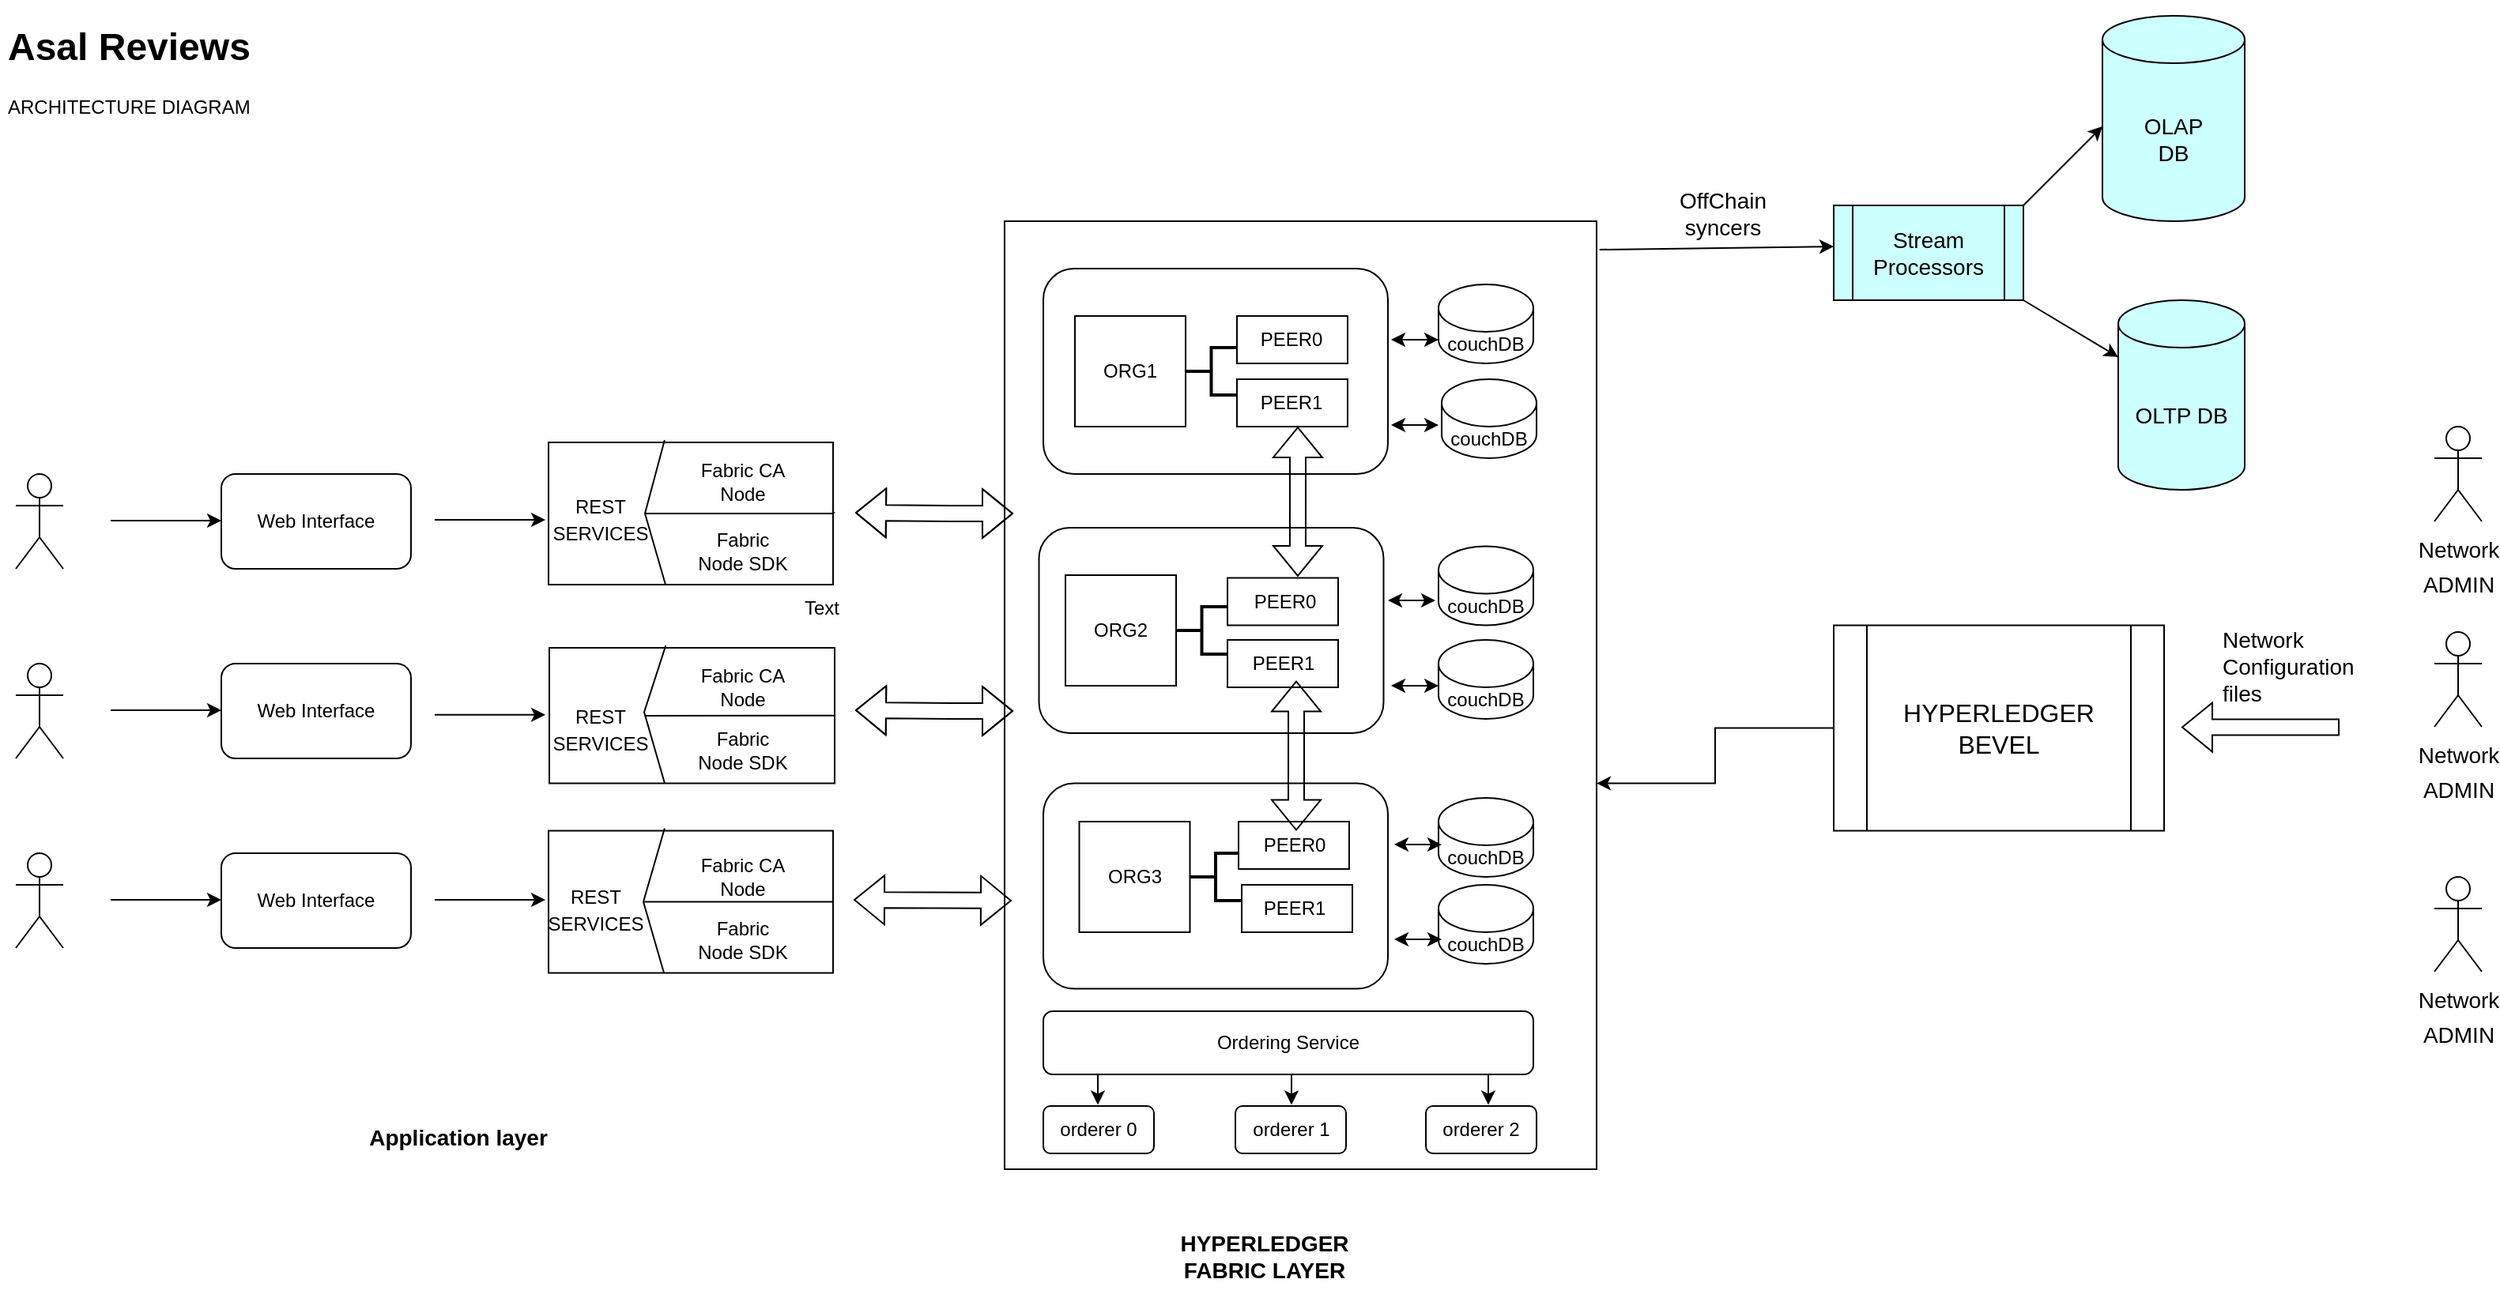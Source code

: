 <mxfile version="16.2.2" type="github"><diagram id="uq8QyC7G_WRT6ql26MZb" name="Page-1"><mxGraphModel dx="1298" dy="870" grid="1" gridSize="10" guides="1" tooltips="1" connect="1" arrows="1" fold="1" page="1" pageScale="1" pageWidth="827" pageHeight="1169" math="0" shadow="0"><root><mxCell id="0"/><mxCell id="1" parent="0"/><mxCell id="xQEdNveVrRsv9ieVC7Rr-1" value="" style="shape=umlActor;verticalLabelPosition=bottom;verticalAlign=top;html=1;outlineConnect=0;" vertex="1" parent="1"><mxGeometry x="50" y="300" width="30" height="60" as="geometry"/></mxCell><mxCell id="xQEdNveVrRsv9ieVC7Rr-2" value="" style="shape=umlActor;verticalLabelPosition=bottom;verticalAlign=top;html=1;outlineConnect=0;" vertex="1" parent="1"><mxGeometry x="50" y="420" width="30" height="60" as="geometry"/></mxCell><mxCell id="xQEdNveVrRsv9ieVC7Rr-3" value="" style="shape=umlActor;verticalLabelPosition=bottom;verticalAlign=top;html=1;outlineConnect=0;" vertex="1" parent="1"><mxGeometry x="50" y="540" width="30" height="60" as="geometry"/></mxCell><mxCell id="xQEdNveVrRsv9ieVC7Rr-4" value="Web Interface" style="rounded=1;whiteSpace=wrap;html=1;" vertex="1" parent="1"><mxGeometry x="180" y="300" width="120" height="60" as="geometry"/></mxCell><mxCell id="xQEdNveVrRsv9ieVC7Rr-5" value="Web Interface" style="rounded=1;whiteSpace=wrap;html=1;" vertex="1" parent="1"><mxGeometry x="180" y="420" width="120" height="60" as="geometry"/></mxCell><mxCell id="xQEdNveVrRsv9ieVC7Rr-6" value="Web Interface" style="rounded=1;whiteSpace=wrap;html=1;" vertex="1" parent="1"><mxGeometry x="180" y="540" width="120" height="60" as="geometry"/></mxCell><mxCell id="xQEdNveVrRsv9ieVC7Rr-7" value="" style="endArrow=classic;html=1;rounded=0;" edge="1" parent="1"><mxGeometry width="50" height="50" relative="1" as="geometry"><mxPoint x="110" y="329.5" as="sourcePoint"/><mxPoint x="180" y="329.5" as="targetPoint"/><Array as="points"><mxPoint x="150" y="329.5"/></Array></mxGeometry></mxCell><mxCell id="xQEdNveVrRsv9ieVC7Rr-8" value="" style="endArrow=classic;html=1;rounded=0;" edge="1" parent="1"><mxGeometry width="50" height="50" relative="1" as="geometry"><mxPoint x="110" y="569.5" as="sourcePoint"/><mxPoint x="180" y="569.5" as="targetPoint"/><Array as="points"><mxPoint x="150" y="569.5"/></Array></mxGeometry></mxCell><mxCell id="xQEdNveVrRsv9ieVC7Rr-9" value="" style="endArrow=classic;html=1;rounded=0;" edge="1" parent="1"><mxGeometry width="50" height="50" relative="1" as="geometry"><mxPoint x="110" y="449.5" as="sourcePoint"/><mxPoint x="180" y="449.5" as="targetPoint"/><Array as="points"><mxPoint x="150" y="449.5"/></Array></mxGeometry></mxCell><mxCell id="xQEdNveVrRsv9ieVC7Rr-10" value="" style="endArrow=classic;html=1;rounded=0;" edge="1" parent="1"><mxGeometry width="50" height="50" relative="1" as="geometry"><mxPoint x="315" y="329" as="sourcePoint"/><mxPoint x="385" y="329" as="targetPoint"/><Array as="points"/></mxGeometry></mxCell><mxCell id="xQEdNveVrRsv9ieVC7Rr-11" value="" style="endArrow=classic;html=1;rounded=0;" edge="1" parent="1"><mxGeometry width="50" height="50" relative="1" as="geometry"><mxPoint x="315" y="452.38" as="sourcePoint"/><mxPoint x="385" y="452.38" as="targetPoint"/><Array as="points"><mxPoint x="355" y="452.38"/></Array></mxGeometry></mxCell><mxCell id="xQEdNveVrRsv9ieVC7Rr-12" value="" style="endArrow=classic;html=1;rounded=0;" edge="1" parent="1"><mxGeometry width="50" height="50" relative="1" as="geometry"><mxPoint x="315" y="569.5" as="sourcePoint"/><mxPoint x="385" y="569.5" as="targetPoint"/><Array as="points"><mxPoint x="355" y="569.5"/></Array></mxGeometry></mxCell><mxCell id="xQEdNveVrRsv9ieVC7Rr-13" value="" style="rounded=0;whiteSpace=wrap;html=1;direction=south;" vertex="1" parent="1"><mxGeometry x="675.5" y="140" width="374.5" height="600" as="geometry"/></mxCell><mxCell id="xQEdNveVrRsv9ieVC7Rr-14" value="" style="rounded=1;whiteSpace=wrap;html=1;" vertex="1" parent="1"><mxGeometry x="700" y="170" width="218" height="130" as="geometry"/></mxCell><mxCell id="xQEdNveVrRsv9ieVC7Rr-15" value="" style="shape=flexArrow;endArrow=classic;startArrow=classic;html=1;rounded=0;" edge="1" parent="1"><mxGeometry width="100" height="100" relative="1" as="geometry"><mxPoint x="581" y="324.5" as="sourcePoint"/><mxPoint x="681" y="325" as="targetPoint"/><Array as="points"><mxPoint x="641" y="325"/></Array></mxGeometry></mxCell><mxCell id="xQEdNveVrRsv9ieVC7Rr-16" value="" style="shape=flexArrow;endArrow=classic;startArrow=classic;html=1;rounded=0;" edge="1" parent="1"><mxGeometry width="100" height="100" relative="1" as="geometry"><mxPoint x="580" y="569.5" as="sourcePoint"/><mxPoint x="680" y="570" as="targetPoint"/><Array as="points"/></mxGeometry></mxCell><mxCell id="xQEdNveVrRsv9ieVC7Rr-17" value="" style="shape=flexArrow;endArrow=classic;startArrow=classic;html=1;rounded=0;" edge="1" parent="1"><mxGeometry width="100" height="100" relative="1" as="geometry"><mxPoint x="581" y="449.5" as="sourcePoint"/><mxPoint x="681" y="450" as="targetPoint"/><Array as="points"><mxPoint x="641" y="450"/></Array></mxGeometry></mxCell><mxCell id="xQEdNveVrRsv9ieVC7Rr-18" value="&lt;h1&gt;Asal Reviews&lt;/h1&gt;&lt;p&gt;ARCHITECTURE DIAGRAM&lt;/p&gt;" style="text;html=1;strokeColor=none;fillColor=none;spacing=5;spacingTop=-20;whiteSpace=wrap;overflow=hidden;rounded=0;" vertex="1" parent="1"><mxGeometry x="40" y="10" width="190" height="80" as="geometry"/></mxCell><mxCell id="xQEdNveVrRsv9ieVC7Rr-19" value="&lt;font style=&quot;font-size: 14px&quot;&gt;&lt;b&gt;Application layer&lt;/b&gt;&lt;/font&gt;" style="text;html=1;strokeColor=none;fillColor=none;align=center;verticalAlign=middle;whiteSpace=wrap;rounded=0;" vertex="1" parent="1"><mxGeometry x="230" y="690" width="200" height="60" as="geometry"/></mxCell><mxCell id="xQEdNveVrRsv9ieVC7Rr-20" value="&lt;span style=&quot;font-size: 14px&quot;&gt;&lt;b&gt;HYPERLEDGER&lt;br&gt;FABRIC LAYER&lt;/b&gt;&lt;/span&gt;" style="text;html=1;strokeColor=none;fillColor=none;align=center;verticalAlign=middle;whiteSpace=wrap;rounded=0;" vertex="1" parent="1"><mxGeometry x="740" y="760" width="200" height="70" as="geometry"/></mxCell><mxCell id="xQEdNveVrRsv9ieVC7Rr-21" style="edgeStyle=orthogonalEdgeStyle;rounded=0;orthogonalLoop=1;jettySize=auto;html=1;fontSize=18;entryX=0.593;entryY=0;entryDx=0;entryDy=0;entryPerimeter=0;" edge="1" parent="1" source="xQEdNveVrRsv9ieVC7Rr-22" target="xQEdNveVrRsv9ieVC7Rr-13"><mxGeometry relative="1" as="geometry"><mxPoint x="1090" y="461" as="targetPoint"/></mxGeometry></mxCell><mxCell id="xQEdNveVrRsv9ieVC7Rr-22" value="&lt;font size=&quot;3&quot;&gt;HYPERLEDGER&lt;br&gt;BEVEL&lt;br&gt;&lt;/font&gt;" style="shape=process;whiteSpace=wrap;html=1;backgroundOutline=1;fontSize=14;" vertex="1" parent="1"><mxGeometry x="1200" y="395.77" width="209" height="130" as="geometry"/></mxCell><mxCell id="xQEdNveVrRsv9ieVC7Rr-23" value="&lt;font style=&quot;font-size: 14px&quot;&gt;Network&lt;br&gt;ADMIN&lt;/font&gt;" style="shape=umlActor;verticalLabelPosition=bottom;verticalAlign=top;html=1;outlineConnect=0;fontSize=18;" vertex="1" parent="1"><mxGeometry x="1580" y="555" width="30" height="60" as="geometry"/></mxCell><mxCell id="xQEdNveVrRsv9ieVC7Rr-24" value="&lt;font style=&quot;font-size: 14px&quot;&gt;Network&lt;br&gt;ADMIN&lt;/font&gt;" style="shape=umlActor;verticalLabelPosition=bottom;verticalAlign=top;html=1;outlineConnect=0;fontSize=18;" vertex="1" parent="1"><mxGeometry x="1580" y="400" width="30" height="60" as="geometry"/></mxCell><mxCell id="xQEdNveVrRsv9ieVC7Rr-25" value="&lt;font style=&quot;font-size: 14px&quot;&gt;Network&lt;br&gt;ADMIN&lt;/font&gt;" style="shape=umlActor;verticalLabelPosition=bottom;verticalAlign=top;html=1;outlineConnect=0;fontSize=18;" vertex="1" parent="1"><mxGeometry x="1580" y="270" width="30" height="60" as="geometry"/></mxCell><mxCell id="xQEdNveVrRsv9ieVC7Rr-26" value="" style="shape=flexArrow;endArrow=classic;html=1;rounded=0;fontSize=14;" edge="1" parent="1"><mxGeometry width="50" height="50" relative="1" as="geometry"><mxPoint x="1520" y="460.27" as="sourcePoint"/><mxPoint x="1420" y="460.27" as="targetPoint"/></mxGeometry></mxCell><mxCell id="xQEdNveVrRsv9ieVC7Rr-27" value="Network&#10;Configuration&#10;files" style="text;strokeColor=none;fillColor=none;align=left;verticalAlign=middle;spacingLeft=4;spacingRight=4;overflow=hidden;points=[[0,0.5],[1,0.5]];portConstraint=eastwest;rotatable=0;fontSize=14;" vertex="1" parent="1"><mxGeometry x="1440" y="395" width="100" height="50" as="geometry"/></mxCell><mxCell id="xQEdNveVrRsv9ieVC7Rr-28" value="" style="endArrow=classic;html=1;rounded=0;fontSize=14;exitX=0.03;exitY=-0.005;exitDx=0;exitDy=0;exitPerimeter=0;" edge="1" parent="1" source="xQEdNveVrRsv9ieVC7Rr-13"><mxGeometry width="50" height="50" relative="1" as="geometry"><mxPoint x="1150" y="200" as="sourcePoint"/><mxPoint x="1200" y="156" as="targetPoint"/></mxGeometry></mxCell><mxCell id="xQEdNveVrRsv9ieVC7Rr-29" value="OLAP&lt;br&gt;DB" style="shape=cylinder3;whiteSpace=wrap;html=1;boundedLbl=1;backgroundOutline=1;size=15;fontSize=14;fillColor=#CCFFFF;" vertex="1" parent="1"><mxGeometry x="1370" y="10" width="90" height="130" as="geometry"/></mxCell><mxCell id="xQEdNveVrRsv9ieVC7Rr-30" value="OffChain syncers" style="text;html=1;strokeColor=none;fillColor=none;align=center;verticalAlign=middle;whiteSpace=wrap;rounded=0;fontSize=14;" vertex="1" parent="1"><mxGeometry x="1100" y="120" width="60" height="30" as="geometry"/></mxCell><mxCell id="xQEdNveVrRsv9ieVC7Rr-31" value="" style="rounded=0;whiteSpace=wrap;html=1;" vertex="1" parent="1"><mxGeometry x="387" y="280" width="180" height="90" as="geometry"/></mxCell><mxCell id="xQEdNveVrRsv9ieVC7Rr-32" value="" style="endArrow=none;html=1;rounded=0;entryX=0.408;entryY=-0.017;entryDx=0;entryDy=0;entryPerimeter=0;" edge="1" parent="1" target="xQEdNveVrRsv9ieVC7Rr-31"><mxGeometry width="50" height="50" relative="1" as="geometry"><mxPoint x="461" y="370" as="sourcePoint"/><mxPoint x="438" y="310" as="targetPoint"/><Array as="points"><mxPoint x="448" y="325"/></Array></mxGeometry></mxCell><mxCell id="xQEdNveVrRsv9ieVC7Rr-33" value="" style="endArrow=none;html=1;rounded=0;fontSize=14;" edge="1" parent="1" source="xQEdNveVrRsv9ieVC7Rr-31"><mxGeometry width="50" height="50" relative="1" as="geometry"><mxPoint x="498" y="324.5" as="sourcePoint"/><mxPoint x="568" y="324.5" as="targetPoint"/></mxGeometry></mxCell><mxCell id="xQEdNveVrRsv9ieVC7Rr-34" value="" style="endArrow=none;html=1;rounded=0;fontSize=14;entryX=1;entryY=0.5;entryDx=0;entryDy=0;" edge="1" parent="1" target="xQEdNveVrRsv9ieVC7Rr-31"><mxGeometry width="50" height="50" relative="1" as="geometry"><mxPoint x="448" y="325" as="sourcePoint"/><mxPoint x="538" y="310" as="targetPoint"/></mxGeometry></mxCell><mxCell id="xQEdNveVrRsv9ieVC7Rr-35" value="" style="rounded=0;whiteSpace=wrap;html=1;" vertex="1" parent="1"><mxGeometry x="387" y="525.77" width="180" height="90" as="geometry"/></mxCell><mxCell id="xQEdNveVrRsv9ieVC7Rr-36" value="" style="endArrow=none;html=1;rounded=0;entryX=0.408;entryY=-0.017;entryDx=0;entryDy=0;entryPerimeter=0;" edge="1" parent="1" target="xQEdNveVrRsv9ieVC7Rr-35"><mxGeometry width="50" height="50" relative="1" as="geometry"><mxPoint x="460" y="615.77" as="sourcePoint"/><mxPoint x="437" y="555.77" as="targetPoint"/><Array as="points"><mxPoint x="447" y="570.77"/></Array></mxGeometry></mxCell><mxCell id="xQEdNveVrRsv9ieVC7Rr-37" value="" style="endArrow=none;html=1;rounded=0;fontSize=14;" edge="1" parent="1" source="xQEdNveVrRsv9ieVC7Rr-35"><mxGeometry width="50" height="50" relative="1" as="geometry"><mxPoint x="497" y="570.27" as="sourcePoint"/><mxPoint x="567" y="570.27" as="targetPoint"/></mxGeometry></mxCell><mxCell id="xQEdNveVrRsv9ieVC7Rr-38" value="" style="endArrow=none;html=1;rounded=0;fontSize=14;entryX=1;entryY=0.5;entryDx=0;entryDy=0;" edge="1" parent="1" target="xQEdNveVrRsv9ieVC7Rr-35"><mxGeometry width="50" height="50" relative="1" as="geometry"><mxPoint x="447" y="570.77" as="sourcePoint"/><mxPoint x="537" y="555.77" as="targetPoint"/></mxGeometry></mxCell><mxCell id="xQEdNveVrRsv9ieVC7Rr-39" value="" style="rounded=0;whiteSpace=wrap;html=1;" vertex="1" parent="1"><mxGeometry x="387.5" y="410" width="180.5" height="85.76" as="geometry"/></mxCell><mxCell id="xQEdNveVrRsv9ieVC7Rr-40" value="" style="endArrow=none;html=1;rounded=0;entryX=0.408;entryY=-0.017;entryDx=0;entryDy=0;entryPerimeter=0;" edge="1" parent="1" target="xQEdNveVrRsv9ieVC7Rr-39"><mxGeometry width="50" height="50" relative="1" as="geometry"><mxPoint x="460.5" y="495.76" as="sourcePoint"/><mxPoint x="437.5" y="435.76" as="targetPoint"/><Array as="points"><mxPoint x="447.5" y="450.76"/></Array></mxGeometry></mxCell><mxCell id="xQEdNveVrRsv9ieVC7Rr-41" value="" style="endArrow=none;html=1;rounded=0;fontSize=14;" edge="1" parent="1" source="xQEdNveVrRsv9ieVC7Rr-39"><mxGeometry width="50" height="50" relative="1" as="geometry"><mxPoint x="497.5" y="450.26" as="sourcePoint"/><mxPoint x="567.5" y="450.26" as="targetPoint"/></mxGeometry></mxCell><mxCell id="xQEdNveVrRsv9ieVC7Rr-42" value="" style="endArrow=none;html=1;rounded=0;fontSize=14;entryX=1;entryY=0.5;entryDx=0;entryDy=0;" edge="1" parent="1" target="xQEdNveVrRsv9ieVC7Rr-39"><mxGeometry width="50" height="50" relative="1" as="geometry"><mxPoint x="448" y="453" as="sourcePoint"/><mxPoint x="537.5" y="435.76" as="targetPoint"/></mxGeometry></mxCell><mxCell id="xQEdNveVrRsv9ieVC7Rr-43" value="Stream Processors" style="shape=process;whiteSpace=wrap;html=1;backgroundOutline=1;fontSize=14;fillColor=#CCFFFF;" vertex="1" parent="1"><mxGeometry x="1200" y="130" width="120" height="60" as="geometry"/></mxCell><mxCell id="xQEdNveVrRsv9ieVC7Rr-44" value="" style="endArrow=classic;html=1;rounded=0;fontSize=14;exitX=1;exitY=1;exitDx=0;exitDy=0;" edge="1" parent="1" source="xQEdNveVrRsv9ieVC7Rr-43" target="xQEdNveVrRsv9ieVC7Rr-45"><mxGeometry width="50" height="50" relative="1" as="geometry"><mxPoint x="1320" y="130" as="sourcePoint"/><mxPoint x="1370" y="80" as="targetPoint"/></mxGeometry></mxCell><mxCell id="xQEdNveVrRsv9ieVC7Rr-45" value="OLTP DB" style="shape=cylinder3;whiteSpace=wrap;html=1;boundedLbl=1;backgroundOutline=1;size=15;fontSize=14;fillColor=#CCFFFF;" vertex="1" parent="1"><mxGeometry x="1380" y="190" width="80" height="120" as="geometry"/></mxCell><mxCell id="xQEdNveVrRsv9ieVC7Rr-46" value="" style="endArrow=classic;html=1;rounded=0;fontSize=14;" edge="1" parent="1"><mxGeometry width="50" height="50" relative="1" as="geometry"><mxPoint x="1320" y="130" as="sourcePoint"/><mxPoint x="1370" y="80" as="targetPoint"/></mxGeometry></mxCell><mxCell id="xQEdNveVrRsv9ieVC7Rr-47" value="&lt;font style=&quot;font-size: 12px&quot;&gt;REST&lt;br&gt;SERVICES&lt;/font&gt;" style="text;html=1;strokeColor=none;fillColor=none;align=center;verticalAlign=middle;whiteSpace=wrap;rounded=0;fontSize=14;" vertex="1" parent="1"><mxGeometry x="390" y="313" width="60" height="30" as="geometry"/></mxCell><mxCell id="xQEdNveVrRsv9ieVC7Rr-48" value="&lt;font style=&quot;font-size: 12px&quot;&gt;REST&lt;br&gt;SERVICES&lt;/font&gt;" style="text;html=1;strokeColor=none;fillColor=none;align=center;verticalAlign=middle;whiteSpace=wrap;rounded=0;fontSize=14;" vertex="1" parent="1"><mxGeometry x="390" y="445.77" width="60" height="30" as="geometry"/></mxCell><mxCell id="xQEdNveVrRsv9ieVC7Rr-49" value="&lt;font style=&quot;font-size: 12px&quot;&gt;REST&lt;br&gt;SERVICES&lt;/font&gt;" style="text;html=1;strokeColor=none;fillColor=none;align=center;verticalAlign=middle;whiteSpace=wrap;rounded=0;fontSize=14;" vertex="1" parent="1"><mxGeometry x="387" y="560" width="60" height="30" as="geometry"/></mxCell><mxCell id="xQEdNveVrRsv9ieVC7Rr-50" value="Fabric CA Node" style="text;html=1;strokeColor=none;fillColor=none;align=center;verticalAlign=middle;whiteSpace=wrap;rounded=0;fontSize=12;" vertex="1" parent="1"><mxGeometry x="480" y="290" width="60" height="30" as="geometry"/></mxCell><mxCell id="xQEdNveVrRsv9ieVC7Rr-51" value="Fabric CA Node" style="text;html=1;strokeColor=none;fillColor=none;align=center;verticalAlign=middle;whiteSpace=wrap;rounded=0;fontSize=12;" vertex="1" parent="1"><mxGeometry x="480" y="540" width="60" height="30" as="geometry"/></mxCell><mxCell id="xQEdNveVrRsv9ieVC7Rr-52" value="Fabric CA Node" style="text;html=1;strokeColor=none;fillColor=none;align=center;verticalAlign=middle;whiteSpace=wrap;rounded=0;fontSize=12;" vertex="1" parent="1"><mxGeometry x="480" y="420" width="60" height="30" as="geometry"/></mxCell><mxCell id="xQEdNveVrRsv9ieVC7Rr-53" value="Fabric Node SDK" style="text;html=1;strokeColor=none;fillColor=none;align=center;verticalAlign=middle;whiteSpace=wrap;rounded=0;fontSize=12;" vertex="1" parent="1"><mxGeometry x="480" y="334" width="60" height="30" as="geometry"/></mxCell><mxCell id="xQEdNveVrRsv9ieVC7Rr-54" value="Fabric Node SDK" style="text;html=1;strokeColor=none;fillColor=none;align=center;verticalAlign=middle;whiteSpace=wrap;rounded=0;fontSize=12;" vertex="1" parent="1"><mxGeometry x="480" y="460" width="60" height="30" as="geometry"/></mxCell><mxCell id="xQEdNveVrRsv9ieVC7Rr-55" value="Fabric Node SDK" style="text;html=1;strokeColor=none;fillColor=none;align=center;verticalAlign=middle;whiteSpace=wrap;rounded=0;fontSize=12;" vertex="1" parent="1"><mxGeometry x="480" y="580" width="60" height="30" as="geometry"/></mxCell><mxCell id="xQEdNveVrRsv9ieVC7Rr-56" value="ORG1" style="whiteSpace=wrap;html=1;aspect=fixed;fontSize=12;fillColor=#FFFFFF;" vertex="1" parent="1"><mxGeometry x="720" y="200" width="70" height="70" as="geometry"/></mxCell><mxCell id="xQEdNveVrRsv9ieVC7Rr-57" value="" style="strokeWidth=2;html=1;shape=mxgraph.flowchart.annotation_2;align=left;labelPosition=right;pointerEvents=1;fontSize=12;fillColor=#FFFFFF;" vertex="1" parent="1"><mxGeometry x="790" y="220" width="32.5" height="30" as="geometry"/></mxCell><mxCell id="xQEdNveVrRsv9ieVC7Rr-58" value="" style="verticalLabelPosition=bottom;verticalAlign=top;html=1;shape=mxgraph.basic.rect;fillColor2=none;strokeWidth=1;size=20;indent=5;fontSize=12;fillColor=#FFFFFF;" vertex="1" parent="1"><mxGeometry x="822.5" y="200" width="70" height="30" as="geometry"/></mxCell><mxCell id="xQEdNveVrRsv9ieVC7Rr-59" value="" style="verticalLabelPosition=bottom;verticalAlign=top;html=1;shape=mxgraph.basic.rect;fillColor2=none;strokeWidth=1;size=20;indent=5;fontSize=12;fillColor=#FFFFFF;" vertex="1" parent="1"><mxGeometry x="822.5" y="240" width="70" height="30" as="geometry"/></mxCell><mxCell id="xQEdNveVrRsv9ieVC7Rr-60" value="Text" style="text;html=1;strokeColor=none;fillColor=none;align=center;verticalAlign=middle;whiteSpace=wrap;rounded=0;fontSize=12;" vertex="1" parent="1"><mxGeometry x="530" y="370" width="60" height="30" as="geometry"/></mxCell><mxCell id="xQEdNveVrRsv9ieVC7Rr-61" value="PEER0" style="text;html=1;strokeColor=none;fillColor=none;align=center;verticalAlign=middle;whiteSpace=wrap;rounded=0;fontSize=12;" vertex="1" parent="1"><mxGeometry x="827" y="200" width="60" height="30" as="geometry"/></mxCell><mxCell id="xQEdNveVrRsv9ieVC7Rr-62" value="PEER1" style="text;html=1;strokeColor=none;fillColor=none;align=center;verticalAlign=middle;whiteSpace=wrap;rounded=0;fontSize=12;" vertex="1" parent="1"><mxGeometry x="827" y="240" width="60" height="30" as="geometry"/></mxCell><mxCell id="xQEdNveVrRsv9ieVC7Rr-63" value="couchDB" style="shape=cylinder3;whiteSpace=wrap;html=1;boundedLbl=1;backgroundOutline=1;size=15;fontSize=12;fillColor=#FFFFFF;" vertex="1" parent="1"><mxGeometry x="950" y="180" width="60" height="50" as="geometry"/></mxCell><mxCell id="xQEdNveVrRsv9ieVC7Rr-64" value="couchDB" style="shape=cylinder3;whiteSpace=wrap;html=1;boundedLbl=1;backgroundOutline=1;size=15;fontSize=12;fillColor=#FFFFFF;" vertex="1" parent="1"><mxGeometry x="952" y="240" width="60" height="50" as="geometry"/></mxCell><mxCell id="xQEdNveVrRsv9ieVC7Rr-65" value="" style="endArrow=classic;startArrow=classic;html=1;rounded=0;fontSize=12;entryX=0;entryY=1;entryDx=0;entryDy=-15;entryPerimeter=0;" edge="1" parent="1" target="xQEdNveVrRsv9ieVC7Rr-63"><mxGeometry width="50" height="50" relative="1" as="geometry"><mxPoint x="920" y="215" as="sourcePoint"/><mxPoint x="960" y="195" as="targetPoint"/></mxGeometry></mxCell><mxCell id="xQEdNveVrRsv9ieVC7Rr-66" value="" style="endArrow=classic;startArrow=classic;html=1;rounded=0;fontSize=12;entryX=0;entryY=1;entryDx=0;entryDy=-15;entryPerimeter=0;" edge="1" parent="1"><mxGeometry width="50" height="50" relative="1" as="geometry"><mxPoint x="920" y="269" as="sourcePoint"/><mxPoint x="950" y="269" as="targetPoint"/></mxGeometry></mxCell><mxCell id="xQEdNveVrRsv9ieVC7Rr-67" value="" style="rounded=1;whiteSpace=wrap;html=1;" vertex="1" parent="1"><mxGeometry x="697.25" y="334" width="218" height="130" as="geometry"/></mxCell><mxCell id="xQEdNveVrRsv9ieVC7Rr-68" value="ORG2" style="whiteSpace=wrap;html=1;aspect=fixed;fontSize=12;fillColor=#FFFFFF;" vertex="1" parent="1"><mxGeometry x="714" y="364" width="70" height="70" as="geometry"/></mxCell><mxCell id="xQEdNveVrRsv9ieVC7Rr-69" value="" style="strokeWidth=2;html=1;shape=mxgraph.flowchart.annotation_2;align=left;labelPosition=right;pointerEvents=1;fontSize=12;fillColor=#FFFFFF;" vertex="1" parent="1"><mxGeometry x="784" y="384" width="32.5" height="30" as="geometry"/></mxCell><mxCell id="xQEdNveVrRsv9ieVC7Rr-70" value="couchDB" style="shape=cylinder3;whiteSpace=wrap;html=1;boundedLbl=1;backgroundOutline=1;size=15;fontSize=12;fillColor=#FFFFFF;" vertex="1" parent="1"><mxGeometry x="950" y="345.77" width="60" height="50" as="geometry"/></mxCell><mxCell id="xQEdNveVrRsv9ieVC7Rr-71" value="couchDB" style="shape=cylinder3;whiteSpace=wrap;html=1;boundedLbl=1;backgroundOutline=1;size=15;fontSize=12;fillColor=#FFFFFF;" vertex="1" parent="1"><mxGeometry x="950" y="405" width="60" height="50" as="geometry"/></mxCell><mxCell id="xQEdNveVrRsv9ieVC7Rr-72" value="" style="verticalLabelPosition=bottom;verticalAlign=top;html=1;shape=mxgraph.basic.rect;fillColor2=none;strokeWidth=1;size=20;indent=5;fontSize=12;fillColor=#FFFFFF;" vertex="1" parent="1"><mxGeometry x="816.5" y="365.77" width="70" height="30" as="geometry"/></mxCell><mxCell id="xQEdNveVrRsv9ieVC7Rr-73" value="" style="verticalLabelPosition=bottom;verticalAlign=top;html=1;shape=mxgraph.basic.rect;fillColor2=none;strokeWidth=1;size=20;indent=5;fontSize=12;fillColor=#FFFFFF;" vertex="1" parent="1"><mxGeometry x="816.5" y="405" width="70" height="30" as="geometry"/></mxCell><mxCell id="xQEdNveVrRsv9ieVC7Rr-74" value="" style="rounded=1;whiteSpace=wrap;html=1;" vertex="1" parent="1"><mxGeometry x="700" y="495.76" width="218" height="130" as="geometry"/></mxCell><mxCell id="xQEdNveVrRsv9ieVC7Rr-75" value="ORG3" style="whiteSpace=wrap;html=1;aspect=fixed;fontSize=12;fillColor=#FFFFFF;" vertex="1" parent="1"><mxGeometry x="722.75" y="520" width="70" height="70" as="geometry"/></mxCell><mxCell id="xQEdNveVrRsv9ieVC7Rr-76" value="" style="strokeWidth=2;html=1;shape=mxgraph.flowchart.annotation_2;align=left;labelPosition=right;pointerEvents=1;fontSize=12;fillColor=#FFFFFF;" vertex="1" parent="1"><mxGeometry x="792.75" y="540" width="32.5" height="30" as="geometry"/></mxCell><mxCell id="xQEdNveVrRsv9ieVC7Rr-77" value="" style="verticalLabelPosition=bottom;verticalAlign=top;html=1;shape=mxgraph.basic.rect;fillColor2=none;strokeWidth=1;size=20;indent=5;fontSize=12;fillColor=#FFFFFF;" vertex="1" parent="1"><mxGeometry x="823.5" y="520" width="70" height="30" as="geometry"/></mxCell><mxCell id="xQEdNveVrRsv9ieVC7Rr-78" value="" style="verticalLabelPosition=bottom;verticalAlign=top;html=1;shape=mxgraph.basic.rect;fillColor2=none;strokeWidth=1;size=15;indent=5;fontSize=12;fillColor=#FFFFFF;" vertex="1" parent="1"><mxGeometry x="825.5" y="560" width="70" height="30" as="geometry"/></mxCell><mxCell id="xQEdNveVrRsv9ieVC7Rr-79" value="couchDB" style="shape=cylinder3;whiteSpace=wrap;html=1;boundedLbl=1;backgroundOutline=1;size=15;fontSize=12;fillColor=#FFFFFF;" vertex="1" parent="1"><mxGeometry x="950" y="560" width="60" height="50" as="geometry"/></mxCell><mxCell id="xQEdNveVrRsv9ieVC7Rr-80" value="couchDB" style="shape=cylinder3;whiteSpace=wrap;html=1;boundedLbl=1;backgroundOutline=1;size=15;fontSize=12;fillColor=#FFFFFF;" vertex="1" parent="1"><mxGeometry x="950" y="505" width="60" height="50" as="geometry"/></mxCell><mxCell id="xQEdNveVrRsv9ieVC7Rr-81" value="" style="endArrow=classic;startArrow=classic;html=1;rounded=0;fontSize=12;entryX=0;entryY=1;entryDx=0;entryDy=-15;entryPerimeter=0;" edge="1" parent="1"><mxGeometry width="50" height="50" relative="1" as="geometry"><mxPoint x="918" y="380" as="sourcePoint"/><mxPoint x="948" y="380" as="targetPoint"/></mxGeometry></mxCell><mxCell id="xQEdNveVrRsv9ieVC7Rr-82" value="" style="endArrow=classic;startArrow=classic;html=1;rounded=0;fontSize=12;entryX=0;entryY=1;entryDx=0;entryDy=-15;entryPerimeter=0;" edge="1" parent="1"><mxGeometry width="50" height="50" relative="1" as="geometry"><mxPoint x="920" y="434" as="sourcePoint"/><mxPoint x="950" y="434" as="targetPoint"/></mxGeometry></mxCell><mxCell id="xQEdNveVrRsv9ieVC7Rr-83" value="" style="endArrow=classic;startArrow=classic;html=1;rounded=0;fontSize=12;entryX=0;entryY=1;entryDx=0;entryDy=-15;entryPerimeter=0;" edge="1" parent="1"><mxGeometry width="50" height="50" relative="1" as="geometry"><mxPoint x="922" y="534.5" as="sourcePoint"/><mxPoint x="952" y="534.5" as="targetPoint"/></mxGeometry></mxCell><mxCell id="xQEdNveVrRsv9ieVC7Rr-84" value="" style="endArrow=classic;startArrow=classic;html=1;rounded=0;fontSize=12;entryX=0;entryY=1;entryDx=0;entryDy=-15;entryPerimeter=0;" edge="1" parent="1"><mxGeometry width="50" height="50" relative="1" as="geometry"><mxPoint x="922" y="594.5" as="sourcePoint"/><mxPoint x="952" y="594.5" as="targetPoint"/></mxGeometry></mxCell><mxCell id="xQEdNveVrRsv9ieVC7Rr-85" value="PEER0" style="text;html=1;strokeColor=none;fillColor=none;align=center;verticalAlign=middle;whiteSpace=wrap;rounded=0;fontSize=12;" vertex="1" parent="1"><mxGeometry x="822.5" y="365.77" width="60" height="30" as="geometry"/></mxCell><mxCell id="xQEdNveVrRsv9ieVC7Rr-86" value="PEER1" style="text;html=1;strokeColor=none;fillColor=none;align=center;verticalAlign=middle;whiteSpace=wrap;rounded=0;fontSize=12;" vertex="1" parent="1"><mxGeometry x="821.5" y="405" width="60" height="30" as="geometry"/></mxCell><mxCell id="xQEdNveVrRsv9ieVC7Rr-87" value="PEER0" style="text;html=1;strokeColor=none;fillColor=none;align=center;verticalAlign=middle;whiteSpace=wrap;rounded=0;fontSize=12;" vertex="1" parent="1"><mxGeometry x="828.5" y="520" width="60" height="30" as="geometry"/></mxCell><mxCell id="xQEdNveVrRsv9ieVC7Rr-88" value="PEER1" style="text;html=1;strokeColor=none;fillColor=none;align=center;verticalAlign=middle;whiteSpace=wrap;rounded=0;fontSize=12;" vertex="1" parent="1"><mxGeometry x="828.5" y="560" width="60" height="30" as="geometry"/></mxCell><mxCell id="xQEdNveVrRsv9ieVC7Rr-89" value="" style="shape=flexArrow;endArrow=classic;startArrow=classic;html=1;rounded=0;fontSize=12;exitX=0.658;exitY=-0.026;exitDx=0;exitDy=0;exitPerimeter=0;" edge="1" parent="1"><mxGeometry width="100" height="100" relative="1" as="geometry"><mxPoint x="860.98" y="364.99" as="sourcePoint"/><mxPoint x="861" y="270" as="targetPoint"/></mxGeometry></mxCell><mxCell id="xQEdNveVrRsv9ieVC7Rr-90" value="" style="shape=flexArrow;endArrow=classic;startArrow=classic;html=1;rounded=0;fontSize=12;exitX=0.658;exitY=-0.026;exitDx=0;exitDy=0;exitPerimeter=0;" edge="1" parent="1"><mxGeometry width="100" height="100" relative="1" as="geometry"><mxPoint x="860" y="525.77" as="sourcePoint"/><mxPoint x="860.02" y="430.78" as="targetPoint"/></mxGeometry></mxCell><mxCell id="xQEdNveVrRsv9ieVC7Rr-91" value="Ordering Service" style="rounded=1;whiteSpace=wrap;html=1;fontSize=12;fillColor=#FFFFFF;" vertex="1" parent="1"><mxGeometry x="700" y="640" width="310" height="40" as="geometry"/></mxCell><mxCell id="xQEdNveVrRsv9ieVC7Rr-92" value="orderer 0" style="rounded=1;whiteSpace=wrap;html=1;fontSize=12;fillColor=#FFFFFF;" vertex="1" parent="1"><mxGeometry x="700" y="700" width="70" height="30" as="geometry"/></mxCell><mxCell id="xQEdNveVrRsv9ieVC7Rr-93" value="orderer 2" style="rounded=1;whiteSpace=wrap;html=1;fontSize=12;fillColor=#FFFFFF;" vertex="1" parent="1"><mxGeometry x="942" y="700" width="70" height="30" as="geometry"/></mxCell><mxCell id="xQEdNveVrRsv9ieVC7Rr-94" value="orderer 1" style="rounded=1;whiteSpace=wrap;html=1;fontSize=12;fillColor=#FFFFFF;" vertex="1" parent="1"><mxGeometry x="821.5" y="700" width="70" height="30" as="geometry"/></mxCell><mxCell id="xQEdNveVrRsv9ieVC7Rr-95" value="" style="endArrow=classic;html=1;rounded=0;fontSize=12;" edge="1" parent="1"><mxGeometry width="50" height="50" relative="1" as="geometry"><mxPoint x="734.5" y="680" as="sourcePoint"/><mxPoint x="734.5" y="699.23" as="targetPoint"/></mxGeometry></mxCell><mxCell id="xQEdNveVrRsv9ieVC7Rr-96" value="" style="endArrow=classic;html=1;rounded=0;fontSize=12;" edge="1" parent="1"><mxGeometry width="50" height="50" relative="1" as="geometry"><mxPoint x="981.5" y="680" as="sourcePoint"/><mxPoint x="981.5" y="699.23" as="targetPoint"/></mxGeometry></mxCell><mxCell id="xQEdNveVrRsv9ieVC7Rr-97" value="" style="endArrow=classic;html=1;rounded=0;fontSize=12;" edge="1" parent="1"><mxGeometry width="50" height="50" relative="1" as="geometry"><mxPoint x="857" y="680" as="sourcePoint"/><mxPoint x="857" y="699.23" as="targetPoint"/></mxGeometry></mxCell></root></mxGraphModel></diagram></mxfile>